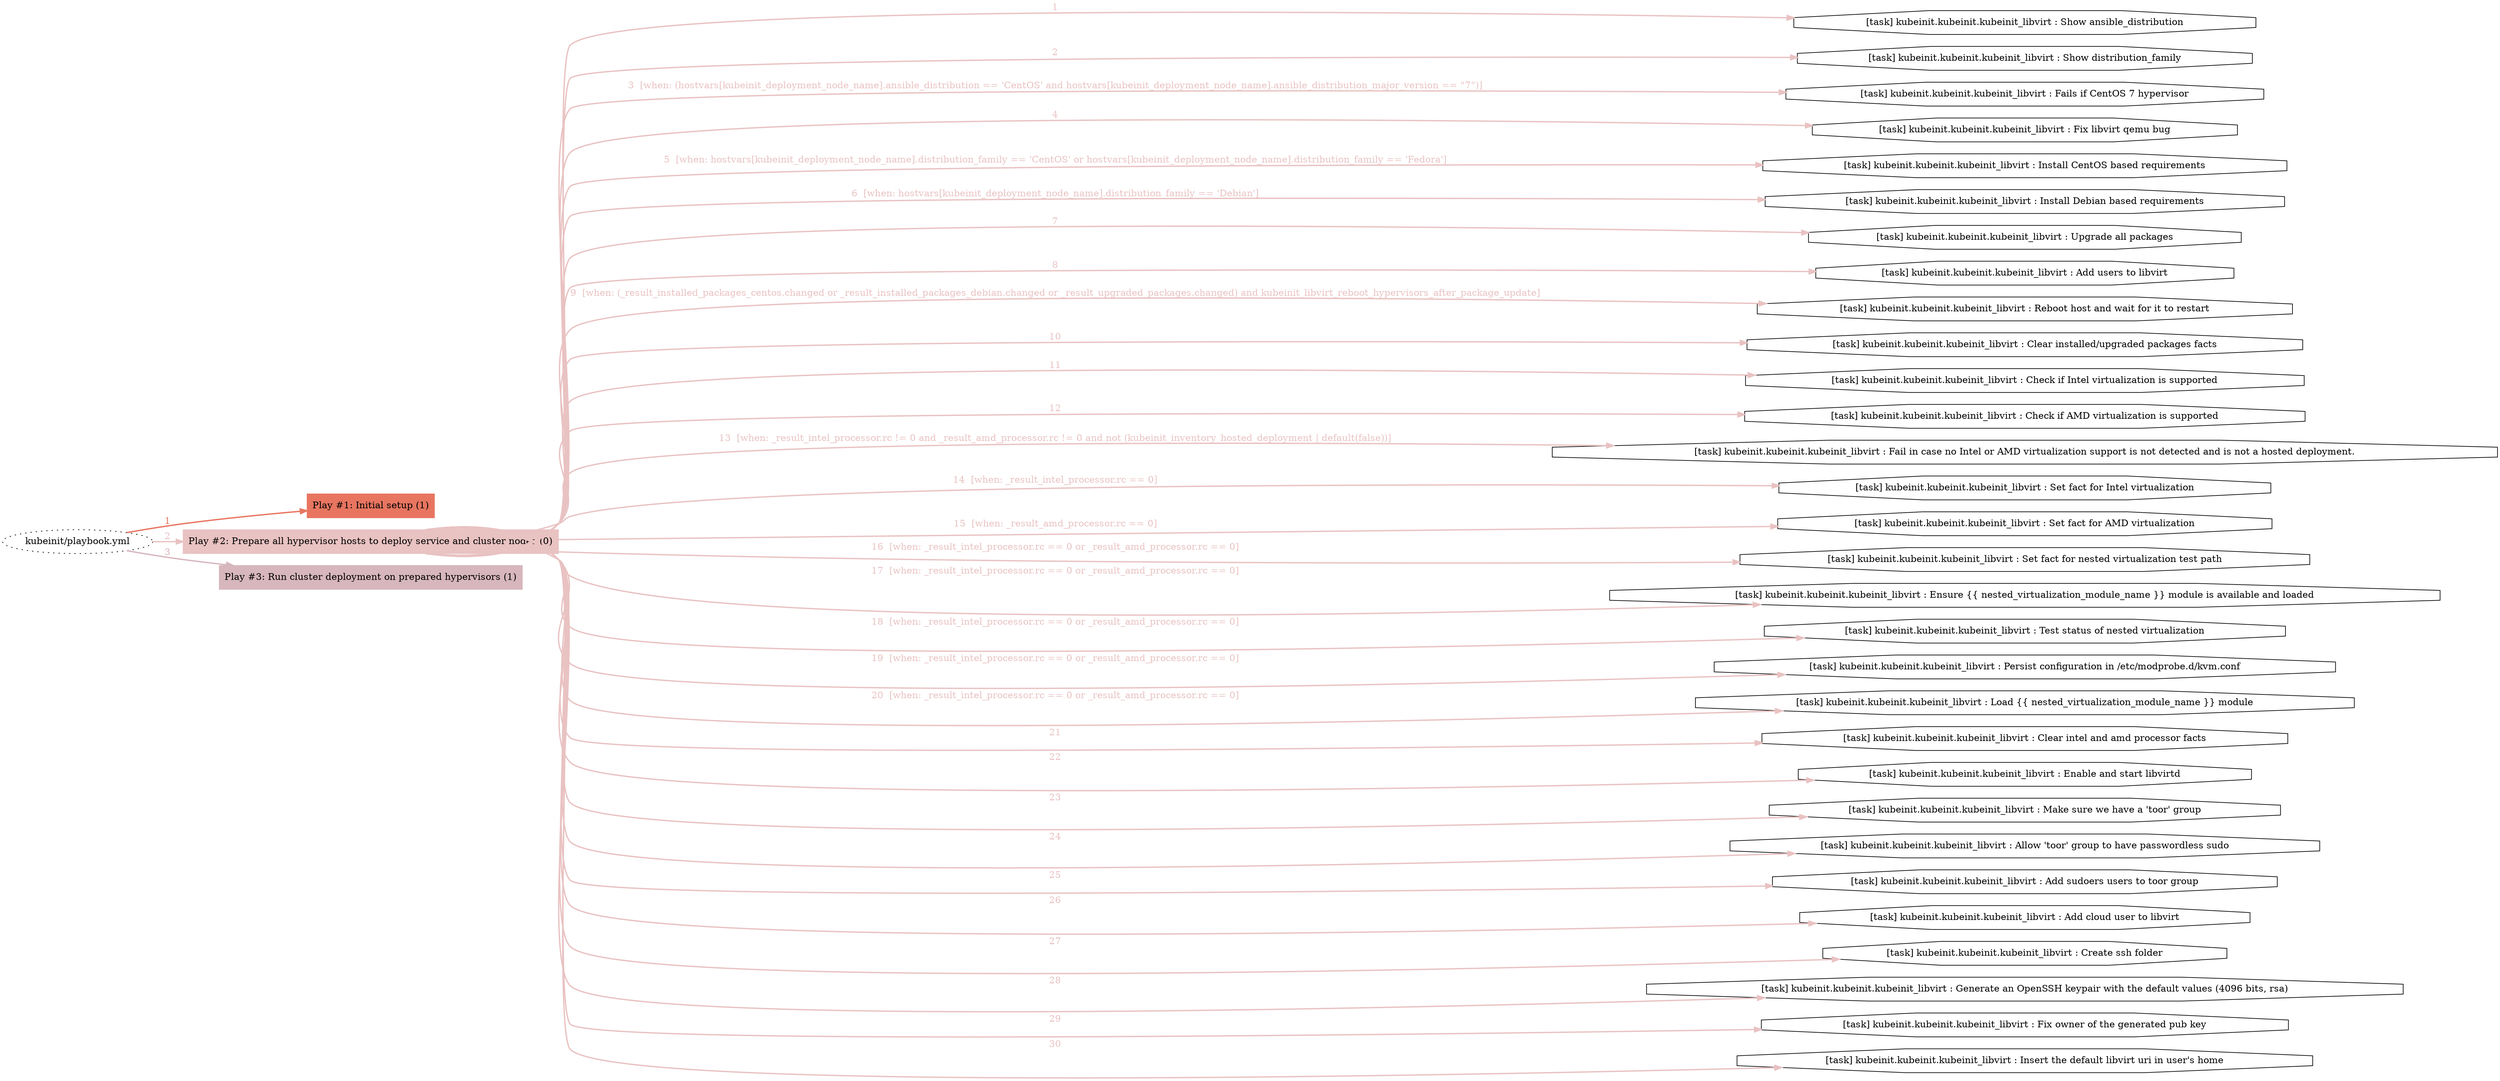digraph "kubeinit/playbook.yml "{
	graph [concentrate=true ordering=in rankdir=LR ratio=fill]
	edge [esep=5 sep=10]
	"kubeinit/playbook.yml" [id=root_node style=dotted]
	subgraph "Play #1: Initial setup (1) "{
		"Play #1: Initial setup (1)" [color="#e87560" fontcolor="#000000" id="play_0dd98f02-9d23-47a0-81e8-c3d8f32a6363" shape=box style=filled tooltip=localhost]
		"kubeinit/playbook.yml" -> "Play #1: Initial setup (1)" [label=1 color="#e87560" fontcolor="#e87560" id="edge_29020890-4f55-482c-876b-7f0374a110e4" style=bold]
	}
	subgraph "Play #2: Prepare all hypervisor hosts to deploy service and cluster nodes (0) "{
		"Play #2: Prepare all hypervisor hosts to deploy service and cluster nodes (0)" [color="#e9c2c2" fontcolor="#000000" id="play_91cfe302-eef4-43e2-993a-040adea71047" shape=box style=filled tooltip=""]
		"kubeinit/playbook.yml" -> "Play #2: Prepare all hypervisor hosts to deploy service and cluster nodes (0)" [label=2 color="#e9c2c2" fontcolor="#e9c2c2" id="edge_c499a165-9887-428a-a392-740eb6de59a8" style=bold]
		"task_18fedcf6-fc82-4d07-9b35-0dace4cb5d93" [label="[task] kubeinit.kubeinit.kubeinit_libvirt : Show ansible_distribution" id="task_18fedcf6-fc82-4d07-9b35-0dace4cb5d93" shape=octagon tooltip="[task] kubeinit.kubeinit.kubeinit_libvirt : Show ansible_distribution"]
		"Play #2: Prepare all hypervisor hosts to deploy service and cluster nodes (0)" -> "task_18fedcf6-fc82-4d07-9b35-0dace4cb5d93" [label=1 color="#e9c2c2" fontcolor="#e9c2c2" id="edge_3b68793e-1f2e-429f-90c8-4eb0f66a57ee" style=bold]
		"task_f2f81bec-3e0e-4c63-bd76-2d45cad307c0" [label="[task] kubeinit.kubeinit.kubeinit_libvirt : Show distribution_family" id="task_f2f81bec-3e0e-4c63-bd76-2d45cad307c0" shape=octagon tooltip="[task] kubeinit.kubeinit.kubeinit_libvirt : Show distribution_family"]
		"Play #2: Prepare all hypervisor hosts to deploy service and cluster nodes (0)" -> "task_f2f81bec-3e0e-4c63-bd76-2d45cad307c0" [label=2 color="#e9c2c2" fontcolor="#e9c2c2" id="edge_f6afc16d-ef95-46d3-9ee8-0adfc720fbd5" style=bold]
		"task_45eae33f-2188-4a5e-8a70-def7f20b2794" [label="[task] kubeinit.kubeinit.kubeinit_libvirt : Fails if CentOS 7 hypervisor" id="task_45eae33f-2188-4a5e-8a70-def7f20b2794" shape=octagon tooltip="[task] kubeinit.kubeinit.kubeinit_libvirt : Fails if CentOS 7 hypervisor"]
		"Play #2: Prepare all hypervisor hosts to deploy service and cluster nodes (0)" -> "task_45eae33f-2188-4a5e-8a70-def7f20b2794" [label="3  [when: (hostvars[kubeinit_deployment_node_name].ansible_distribution == 'CentOS' and hostvars[kubeinit_deployment_node_name].ansible_distribution_major_version == \"7\")]" color="#e9c2c2" fontcolor="#e9c2c2" id="edge_45ac1473-a068-4e95-bb5d-a5f0cb84ec28" style=bold]
		"task_babb302e-d90d-4796-8325-41485ac16b0a" [label="[task] kubeinit.kubeinit.kubeinit_libvirt : Fix libvirt qemu bug" id="task_babb302e-d90d-4796-8325-41485ac16b0a" shape=octagon tooltip="[task] kubeinit.kubeinit.kubeinit_libvirt : Fix libvirt qemu bug"]
		"Play #2: Prepare all hypervisor hosts to deploy service and cluster nodes (0)" -> "task_babb302e-d90d-4796-8325-41485ac16b0a" [label=4 color="#e9c2c2" fontcolor="#e9c2c2" id="edge_bd908a8d-a134-4761-9202-42dd0311b0dd" style=bold]
		"task_6022804b-3230-4a7d-b011-dc4c79012612" [label="[task] kubeinit.kubeinit.kubeinit_libvirt : Install CentOS based requirements" id="task_6022804b-3230-4a7d-b011-dc4c79012612" shape=octagon tooltip="[task] kubeinit.kubeinit.kubeinit_libvirt : Install CentOS based requirements"]
		"Play #2: Prepare all hypervisor hosts to deploy service and cluster nodes (0)" -> "task_6022804b-3230-4a7d-b011-dc4c79012612" [label="5  [when: hostvars[kubeinit_deployment_node_name].distribution_family == 'CentOS' or hostvars[kubeinit_deployment_node_name].distribution_family == 'Fedora']" color="#e9c2c2" fontcolor="#e9c2c2" id="edge_289a192e-b0dc-43c7-a953-67a9d3c251d3" style=bold]
		"task_350e6ac9-749d-48d4-bae2-b3ed16225a97" [label="[task] kubeinit.kubeinit.kubeinit_libvirt : Install Debian based requirements" id="task_350e6ac9-749d-48d4-bae2-b3ed16225a97" shape=octagon tooltip="[task] kubeinit.kubeinit.kubeinit_libvirt : Install Debian based requirements"]
		"Play #2: Prepare all hypervisor hosts to deploy service and cluster nodes (0)" -> "task_350e6ac9-749d-48d4-bae2-b3ed16225a97" [label="6  [when: hostvars[kubeinit_deployment_node_name].distribution_family == 'Debian']" color="#e9c2c2" fontcolor="#e9c2c2" id="edge_6d1b8cfe-62e4-478f-89d4-2d2f66433cd1" style=bold]
		"task_3552a17b-d6f2-4c35-9454-2cabb09aaf9c" [label="[task] kubeinit.kubeinit.kubeinit_libvirt : Upgrade all packages" id="task_3552a17b-d6f2-4c35-9454-2cabb09aaf9c" shape=octagon tooltip="[task] kubeinit.kubeinit.kubeinit_libvirt : Upgrade all packages"]
		"Play #2: Prepare all hypervisor hosts to deploy service and cluster nodes (0)" -> "task_3552a17b-d6f2-4c35-9454-2cabb09aaf9c" [label=7 color="#e9c2c2" fontcolor="#e9c2c2" id="edge_3e7e601f-3c8a-4502-a32b-cb04a4a783a9" style=bold]
		"task_a5a00e84-6632-4495-9a04-77febc4dff11" [label="[task] kubeinit.kubeinit.kubeinit_libvirt : Add users to libvirt" id="task_a5a00e84-6632-4495-9a04-77febc4dff11" shape=octagon tooltip="[task] kubeinit.kubeinit.kubeinit_libvirt : Add users to libvirt"]
		"Play #2: Prepare all hypervisor hosts to deploy service and cluster nodes (0)" -> "task_a5a00e84-6632-4495-9a04-77febc4dff11" [label=8 color="#e9c2c2" fontcolor="#e9c2c2" id="edge_d0ff0fc5-8291-48a3-964d-99178b9c6a1b" style=bold]
		"task_662737c7-79dc-4309-b5b7-1ee51471b692" [label="[task] kubeinit.kubeinit.kubeinit_libvirt : Reboot host and wait for it to restart" id="task_662737c7-79dc-4309-b5b7-1ee51471b692" shape=octagon tooltip="[task] kubeinit.kubeinit.kubeinit_libvirt : Reboot host and wait for it to restart"]
		"Play #2: Prepare all hypervisor hosts to deploy service and cluster nodes (0)" -> "task_662737c7-79dc-4309-b5b7-1ee51471b692" [label="9  [when: (_result_installed_packages_centos.changed or _result_installed_packages_debian.changed or _result_upgraded_packages.changed) and kubeinit_libvirt_reboot_hypervisors_after_package_update]" color="#e9c2c2" fontcolor="#e9c2c2" id="edge_fb10c1b4-0460-45a8-8059-e265e4fc48e9" style=bold]
		"task_c12d7f69-ce84-41d5-80f5-5ed254cd95e0" [label="[task] kubeinit.kubeinit.kubeinit_libvirt : Clear installed/upgraded packages facts" id="task_c12d7f69-ce84-41d5-80f5-5ed254cd95e0" shape=octagon tooltip="[task] kubeinit.kubeinit.kubeinit_libvirt : Clear installed/upgraded packages facts"]
		"Play #2: Prepare all hypervisor hosts to deploy service and cluster nodes (0)" -> "task_c12d7f69-ce84-41d5-80f5-5ed254cd95e0" [label=10 color="#e9c2c2" fontcolor="#e9c2c2" id="edge_bea75bd4-2662-464d-9265-5b0522b819c3" style=bold]
		"task_0fdb1da6-f079-46aa-a340-40fce4b5b7f9" [label="[task] kubeinit.kubeinit.kubeinit_libvirt : Check if Intel virtualization is supported" id="task_0fdb1da6-f079-46aa-a340-40fce4b5b7f9" shape=octagon tooltip="[task] kubeinit.kubeinit.kubeinit_libvirt : Check if Intel virtualization is supported"]
		"Play #2: Prepare all hypervisor hosts to deploy service and cluster nodes (0)" -> "task_0fdb1da6-f079-46aa-a340-40fce4b5b7f9" [label=11 color="#e9c2c2" fontcolor="#e9c2c2" id="edge_0c4baf50-230d-4fd0-a12c-bbe9a6a5419d" style=bold]
		"task_20cce998-dced-445e-ad4c-45ce2df3c1ba" [label="[task] kubeinit.kubeinit.kubeinit_libvirt : Check if AMD virtualization is supported" id="task_20cce998-dced-445e-ad4c-45ce2df3c1ba" shape=octagon tooltip="[task] kubeinit.kubeinit.kubeinit_libvirt : Check if AMD virtualization is supported"]
		"Play #2: Prepare all hypervisor hosts to deploy service and cluster nodes (0)" -> "task_20cce998-dced-445e-ad4c-45ce2df3c1ba" [label=12 color="#e9c2c2" fontcolor="#e9c2c2" id="edge_5f095951-8022-40ae-86a0-f90b70d3cff9" style=bold]
		"task_d610ae3c-f241-4a0d-8eef-21d36f1d01ef" [label="[task] kubeinit.kubeinit.kubeinit_libvirt : Fail in case no Intel or AMD virtualization support is not detected and is not a hosted deployment." id="task_d610ae3c-f241-4a0d-8eef-21d36f1d01ef" shape=octagon tooltip="[task] kubeinit.kubeinit.kubeinit_libvirt : Fail in case no Intel or AMD virtualization support is not detected and is not a hosted deployment."]
		"Play #2: Prepare all hypervisor hosts to deploy service and cluster nodes (0)" -> "task_d610ae3c-f241-4a0d-8eef-21d36f1d01ef" [label="13  [when: _result_intel_processor.rc != 0 and _result_amd_processor.rc != 0 and not (kubeinit_inventory_hosted_deployment | default(false))]" color="#e9c2c2" fontcolor="#e9c2c2" id="edge_e2567fbb-86d7-49b1-a1ef-8771a0590d4d" style=bold]
		"task_44cd2210-e4b8-4557-8d09-71972ab65a45" [label="[task] kubeinit.kubeinit.kubeinit_libvirt : Set fact for Intel virtualization" id="task_44cd2210-e4b8-4557-8d09-71972ab65a45" shape=octagon tooltip="[task] kubeinit.kubeinit.kubeinit_libvirt : Set fact for Intel virtualization"]
		"Play #2: Prepare all hypervisor hosts to deploy service and cluster nodes (0)" -> "task_44cd2210-e4b8-4557-8d09-71972ab65a45" [label="14  [when: _result_intel_processor.rc == 0]" color="#e9c2c2" fontcolor="#e9c2c2" id="edge_8633ebf4-25de-4aa8-8094-68607b767e1f" style=bold]
		"task_15069cac-2020-4ba0-a666-7226d22a650e" [label="[task] kubeinit.kubeinit.kubeinit_libvirt : Set fact for AMD virtualization" id="task_15069cac-2020-4ba0-a666-7226d22a650e" shape=octagon tooltip="[task] kubeinit.kubeinit.kubeinit_libvirt : Set fact for AMD virtualization"]
		"Play #2: Prepare all hypervisor hosts to deploy service and cluster nodes (0)" -> "task_15069cac-2020-4ba0-a666-7226d22a650e" [label="15  [when: _result_amd_processor.rc == 0]" color="#e9c2c2" fontcolor="#e9c2c2" id="edge_0527e459-b3f0-47a2-9b1b-5414499ca9b3" style=bold]
		"task_fe743ca5-d2e5-4516-8e8f-2d6e4b18bfb2" [label="[task] kubeinit.kubeinit.kubeinit_libvirt : Set fact for nested virtualization test path" id="task_fe743ca5-d2e5-4516-8e8f-2d6e4b18bfb2" shape=octagon tooltip="[task] kubeinit.kubeinit.kubeinit_libvirt : Set fact for nested virtualization test path"]
		"Play #2: Prepare all hypervisor hosts to deploy service and cluster nodes (0)" -> "task_fe743ca5-d2e5-4516-8e8f-2d6e4b18bfb2" [label="16  [when: _result_intel_processor.rc == 0 or _result_amd_processor.rc == 0]" color="#e9c2c2" fontcolor="#e9c2c2" id="edge_3e84ccc4-8add-4357-94c4-f6b77e546ff7" style=bold]
		"task_76d13b35-61a5-43cd-a219-d89e9ff1cd49" [label="[task] kubeinit.kubeinit.kubeinit_libvirt : Ensure {{ nested_virtualization_module_name }} module is available and loaded" id="task_76d13b35-61a5-43cd-a219-d89e9ff1cd49" shape=octagon tooltip="[task] kubeinit.kubeinit.kubeinit_libvirt : Ensure {{ nested_virtualization_module_name }} module is available and loaded"]
		"Play #2: Prepare all hypervisor hosts to deploy service and cluster nodes (0)" -> "task_76d13b35-61a5-43cd-a219-d89e9ff1cd49" [label="17  [when: _result_intel_processor.rc == 0 or _result_amd_processor.rc == 0]" color="#e9c2c2" fontcolor="#e9c2c2" id="edge_5a95b4aa-b57d-41b8-865d-5bc126868122" style=bold]
		"task_9f712d8d-234b-442e-a6a0-6f6584614734" [label="[task] kubeinit.kubeinit.kubeinit_libvirt : Test status of nested virtualization" id="task_9f712d8d-234b-442e-a6a0-6f6584614734" shape=octagon tooltip="[task] kubeinit.kubeinit.kubeinit_libvirt : Test status of nested virtualization"]
		"Play #2: Prepare all hypervisor hosts to deploy service and cluster nodes (0)" -> "task_9f712d8d-234b-442e-a6a0-6f6584614734" [label="18  [when: _result_intel_processor.rc == 0 or _result_amd_processor.rc == 0]" color="#e9c2c2" fontcolor="#e9c2c2" id="edge_4d56bdb4-7ebb-4a6c-aa40-9e87e85fd0ad" style=bold]
		"task_a3fffb1e-217f-422c-973b-d54968a091f3" [label="[task] kubeinit.kubeinit.kubeinit_libvirt : Persist configuration in /etc/modprobe.d/kvm.conf" id="task_a3fffb1e-217f-422c-973b-d54968a091f3" shape=octagon tooltip="[task] kubeinit.kubeinit.kubeinit_libvirt : Persist configuration in /etc/modprobe.d/kvm.conf"]
		"Play #2: Prepare all hypervisor hosts to deploy service and cluster nodes (0)" -> "task_a3fffb1e-217f-422c-973b-d54968a091f3" [label="19  [when: _result_intel_processor.rc == 0 or _result_amd_processor.rc == 0]" color="#e9c2c2" fontcolor="#e9c2c2" id="edge_cdc7349d-468b-45df-bae1-b5ce82a948f9" style=bold]
		"task_19aa74bc-0155-4546-be89-8dc385de298c" [label="[task] kubeinit.kubeinit.kubeinit_libvirt : Load {{ nested_virtualization_module_name }} module" id="task_19aa74bc-0155-4546-be89-8dc385de298c" shape=octagon tooltip="[task] kubeinit.kubeinit.kubeinit_libvirt : Load {{ nested_virtualization_module_name }} module"]
		"Play #2: Prepare all hypervisor hosts to deploy service and cluster nodes (0)" -> "task_19aa74bc-0155-4546-be89-8dc385de298c" [label="20  [when: _result_intel_processor.rc == 0 or _result_amd_processor.rc == 0]" color="#e9c2c2" fontcolor="#e9c2c2" id="edge_090a4e6c-d9b5-4b94-88e4-52c7be12c084" style=bold]
		"task_8a2b8170-5773-4c63-b4dd-422404b276b8" [label="[task] kubeinit.kubeinit.kubeinit_libvirt : Clear intel and amd processor facts" id="task_8a2b8170-5773-4c63-b4dd-422404b276b8" shape=octagon tooltip="[task] kubeinit.kubeinit.kubeinit_libvirt : Clear intel and amd processor facts"]
		"Play #2: Prepare all hypervisor hosts to deploy service and cluster nodes (0)" -> "task_8a2b8170-5773-4c63-b4dd-422404b276b8" [label=21 color="#e9c2c2" fontcolor="#e9c2c2" id="edge_5177a527-6087-4192-9e8c-ab8046142358" style=bold]
		"task_91265657-62da-4f40-901f-836d96843ae8" [label="[task] kubeinit.kubeinit.kubeinit_libvirt : Enable and start libvirtd" id="task_91265657-62da-4f40-901f-836d96843ae8" shape=octagon tooltip="[task] kubeinit.kubeinit.kubeinit_libvirt : Enable and start libvirtd"]
		"Play #2: Prepare all hypervisor hosts to deploy service and cluster nodes (0)" -> "task_91265657-62da-4f40-901f-836d96843ae8" [label=22 color="#e9c2c2" fontcolor="#e9c2c2" id="edge_3c8ef5ec-f23b-4fbe-842f-dd3379539eba" style=bold]
		"task_e332e7a5-05a6-4e56-b569-1d81ce1f4934" [label="[task] kubeinit.kubeinit.kubeinit_libvirt : Make sure we have a 'toor' group" id="task_e332e7a5-05a6-4e56-b569-1d81ce1f4934" shape=octagon tooltip="[task] kubeinit.kubeinit.kubeinit_libvirt : Make sure we have a 'toor' group"]
		"Play #2: Prepare all hypervisor hosts to deploy service and cluster nodes (0)" -> "task_e332e7a5-05a6-4e56-b569-1d81ce1f4934" [label=23 color="#e9c2c2" fontcolor="#e9c2c2" id="edge_ca9b186a-5da5-4a9d-a80c-ea8e3347b5a7" style=bold]
		"task_fe85d5ba-8822-4fb8-814a-d240073e9069" [label="[task] kubeinit.kubeinit.kubeinit_libvirt : Allow 'toor' group to have passwordless sudo" id="task_fe85d5ba-8822-4fb8-814a-d240073e9069" shape=octagon tooltip="[task] kubeinit.kubeinit.kubeinit_libvirt : Allow 'toor' group to have passwordless sudo"]
		"Play #2: Prepare all hypervisor hosts to deploy service and cluster nodes (0)" -> "task_fe85d5ba-8822-4fb8-814a-d240073e9069" [label=24 color="#e9c2c2" fontcolor="#e9c2c2" id="edge_41a8cbd0-d530-4811-bb19-7831583078b4" style=bold]
		"task_b96380ff-6697-4859-a19d-5abf37ee93f6" [label="[task] kubeinit.kubeinit.kubeinit_libvirt : Add sudoers users to toor group" id="task_b96380ff-6697-4859-a19d-5abf37ee93f6" shape=octagon tooltip="[task] kubeinit.kubeinit.kubeinit_libvirt : Add sudoers users to toor group"]
		"Play #2: Prepare all hypervisor hosts to deploy service and cluster nodes (0)" -> "task_b96380ff-6697-4859-a19d-5abf37ee93f6" [label=25 color="#e9c2c2" fontcolor="#e9c2c2" id="edge_05473d2f-2ff9-43c0-99ee-2c839a8902a4" style=bold]
		"task_15c4f5d5-cfd3-4e58-a386-8958a93eccc1" [label="[task] kubeinit.kubeinit.kubeinit_libvirt : Add cloud user to libvirt" id="task_15c4f5d5-cfd3-4e58-a386-8958a93eccc1" shape=octagon tooltip="[task] kubeinit.kubeinit.kubeinit_libvirt : Add cloud user to libvirt"]
		"Play #2: Prepare all hypervisor hosts to deploy service and cluster nodes (0)" -> "task_15c4f5d5-cfd3-4e58-a386-8958a93eccc1" [label=26 color="#e9c2c2" fontcolor="#e9c2c2" id="edge_75fadf91-b6cf-4441-99f0-a96d43ee4776" style=bold]
		"task_6b192f07-657c-440e-a74c-8109198d3edb" [label="[task] kubeinit.kubeinit.kubeinit_libvirt : Create ssh folder" id="task_6b192f07-657c-440e-a74c-8109198d3edb" shape=octagon tooltip="[task] kubeinit.kubeinit.kubeinit_libvirt : Create ssh folder"]
		"Play #2: Prepare all hypervisor hosts to deploy service and cluster nodes (0)" -> "task_6b192f07-657c-440e-a74c-8109198d3edb" [label=27 color="#e9c2c2" fontcolor="#e9c2c2" id="edge_6951202d-37d6-4693-95cf-d7a073ca33e0" style=bold]
		"task_a5d50bdf-eeee-4475-8fb3-0efd7932df75" [label="[task] kubeinit.kubeinit.kubeinit_libvirt : Generate an OpenSSH keypair with the default values (4096 bits, rsa)" id="task_a5d50bdf-eeee-4475-8fb3-0efd7932df75" shape=octagon tooltip="[task] kubeinit.kubeinit.kubeinit_libvirt : Generate an OpenSSH keypair with the default values (4096 bits, rsa)"]
		"Play #2: Prepare all hypervisor hosts to deploy service and cluster nodes (0)" -> "task_a5d50bdf-eeee-4475-8fb3-0efd7932df75" [label=28 color="#e9c2c2" fontcolor="#e9c2c2" id="edge_23d65fe4-be1e-48cb-af1a-a5684a802ae4" style=bold]
		"task_dfb07936-d012-4273-8cd4-3153e010f4c0" [label="[task] kubeinit.kubeinit.kubeinit_libvirt : Fix owner of the generated pub key" id="task_dfb07936-d012-4273-8cd4-3153e010f4c0" shape=octagon tooltip="[task] kubeinit.kubeinit.kubeinit_libvirt : Fix owner of the generated pub key"]
		"Play #2: Prepare all hypervisor hosts to deploy service and cluster nodes (0)" -> "task_dfb07936-d012-4273-8cd4-3153e010f4c0" [label=29 color="#e9c2c2" fontcolor="#e9c2c2" id="edge_80fcebea-1d1d-4cce-8dad-0588bd764fce" style=bold]
		"task_570c1d26-2aa8-47b3-94de-c43983711070" [label="[task] kubeinit.kubeinit.kubeinit_libvirt : Insert the default libvirt uri in user's home" id="task_570c1d26-2aa8-47b3-94de-c43983711070" shape=octagon tooltip="[task] kubeinit.kubeinit.kubeinit_libvirt : Insert the default libvirt uri in user's home"]
		"Play #2: Prepare all hypervisor hosts to deploy service and cluster nodes (0)" -> "task_570c1d26-2aa8-47b3-94de-c43983711070" [label=30 color="#e9c2c2" fontcolor="#e9c2c2" id="edge_80701496-efb1-4858-a354-a639d06d6dee" style=bold]
	}
	subgraph "Play #3: Run cluster deployment on prepared hypervisors (1) "{
		"Play #3: Run cluster deployment on prepared hypervisors (1)" [color="#d7b6bd" fontcolor="#000000" id="play_eb921576-6621-46c6-bbf9-6b5956ec8178" shape=box style=filled tooltip=localhost]
		"kubeinit/playbook.yml" -> "Play #3: Run cluster deployment on prepared hypervisors (1)" [label=3 color="#d7b6bd" fontcolor="#d7b6bd" id="edge_05f1a827-873f-4f1c-abcd-0caedbbe9efb" style=bold]
	}
}
